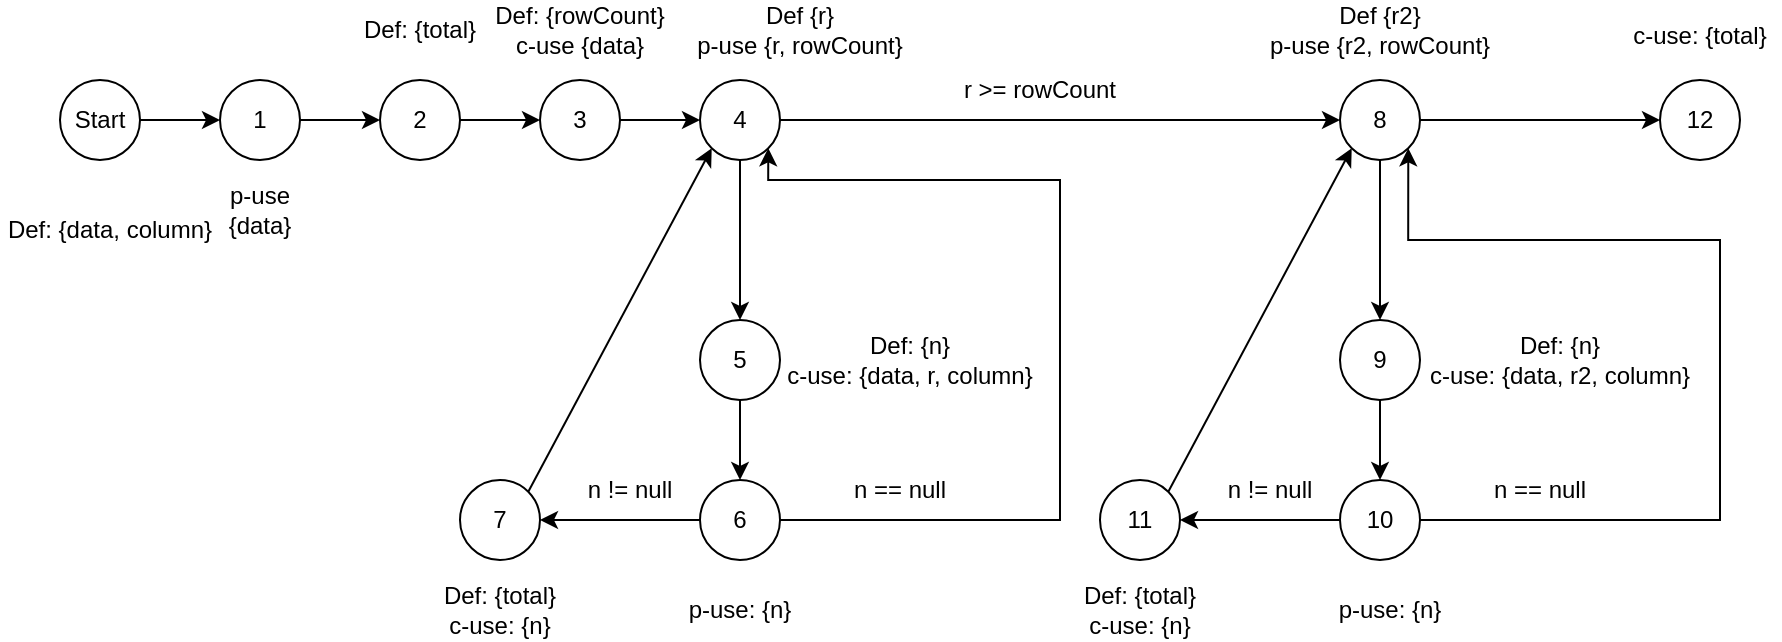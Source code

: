 <mxfile version="24.0.4" type="device">
  <diagram id="yPxyJZ8AM_hMuL3Unpa9" name="simple gitflow">
    <mxGraphModel dx="2074" dy="746" grid="1" gridSize="10" guides="1" tooltips="1" connect="1" arrows="1" fold="1" page="1" pageScale="1" pageWidth="1100" pageHeight="850" math="0" shadow="0">
      <root>
        <mxCell id="0" />
        <mxCell id="1" parent="0" />
        <mxCell id="hXmMG8xP3OP5kjvud1CD-25" style="edgeStyle=orthogonalEdgeStyle;rounded=0;orthogonalLoop=1;jettySize=auto;html=1;exitX=0.5;exitY=1;exitDx=0;exitDy=0;entryX=0.5;entryY=0;entryDx=0;entryDy=0;" edge="1" parent="1" source="hXmMG8xP3OP5kjvud1CD-1" target="hXmMG8xP3OP5kjvud1CD-12">
          <mxGeometry relative="1" as="geometry" />
        </mxCell>
        <mxCell id="hXmMG8xP3OP5kjvud1CD-29" style="edgeStyle=orthogonalEdgeStyle;rounded=0;orthogonalLoop=1;jettySize=auto;html=1;exitX=1;exitY=0.5;exitDx=0;exitDy=0;entryX=0;entryY=0.5;entryDx=0;entryDy=0;" edge="1" parent="1" source="hXmMG8xP3OP5kjvud1CD-1" target="hXmMG8xP3OP5kjvud1CD-15">
          <mxGeometry relative="1" as="geometry" />
        </mxCell>
        <mxCell id="hXmMG8xP3OP5kjvud1CD-1" value="8" style="ellipse;whiteSpace=wrap;html=1;aspect=fixed;" vertex="1" parent="1">
          <mxGeometry x="720" y="200" width="40" height="40" as="geometry" />
        </mxCell>
        <mxCell id="hXmMG8xP3OP5kjvud1CD-17" style="edgeStyle=orthogonalEdgeStyle;rounded=0;orthogonalLoop=1;jettySize=auto;html=1;exitX=1;exitY=0.5;exitDx=0;exitDy=0;entryX=0;entryY=0.5;entryDx=0;entryDy=0;" edge="1" parent="1" source="hXmMG8xP3OP5kjvud1CD-2" target="hXmMG8xP3OP5kjvud1CD-5">
          <mxGeometry relative="1" as="geometry" />
        </mxCell>
        <mxCell id="hXmMG8xP3OP5kjvud1CD-2" value="2" style="ellipse;whiteSpace=wrap;html=1;aspect=fixed;" vertex="1" parent="1">
          <mxGeometry x="240" y="200" width="40" height="40" as="geometry" />
        </mxCell>
        <mxCell id="hXmMG8xP3OP5kjvud1CD-3" value="&lt;div&gt;Def: {data, column}&lt;/div&gt;" style="text;html=1;align=center;verticalAlign=middle;whiteSpace=wrap;rounded=0;" vertex="1" parent="1">
          <mxGeometry x="50" y="260" width="110" height="30" as="geometry" />
        </mxCell>
        <mxCell id="hXmMG8xP3OP5kjvud1CD-18" style="edgeStyle=orthogonalEdgeStyle;rounded=0;orthogonalLoop=1;jettySize=auto;html=1;exitX=1;exitY=0.5;exitDx=0;exitDy=0;" edge="1" parent="1" source="hXmMG8xP3OP5kjvud1CD-5" target="hXmMG8xP3OP5kjvud1CD-6">
          <mxGeometry relative="1" as="geometry" />
        </mxCell>
        <mxCell id="hXmMG8xP3OP5kjvud1CD-5" value="3" style="ellipse;whiteSpace=wrap;html=1;aspect=fixed;" vertex="1" parent="1">
          <mxGeometry x="320" y="200" width="40" height="40" as="geometry" />
        </mxCell>
        <mxCell id="hXmMG8xP3OP5kjvud1CD-19" style="edgeStyle=orthogonalEdgeStyle;rounded=0;orthogonalLoop=1;jettySize=auto;html=1;exitX=0.5;exitY=1;exitDx=0;exitDy=0;entryX=0.5;entryY=0;entryDx=0;entryDy=0;" edge="1" parent="1" source="hXmMG8xP3OP5kjvud1CD-6" target="hXmMG8xP3OP5kjvud1CD-9">
          <mxGeometry relative="1" as="geometry" />
        </mxCell>
        <mxCell id="hXmMG8xP3OP5kjvud1CD-24" style="edgeStyle=orthogonalEdgeStyle;rounded=0;orthogonalLoop=1;jettySize=auto;html=1;exitX=1;exitY=0.5;exitDx=0;exitDy=0;entryX=0;entryY=0.5;entryDx=0;entryDy=0;" edge="1" parent="1" source="hXmMG8xP3OP5kjvud1CD-6" target="hXmMG8xP3OP5kjvud1CD-1">
          <mxGeometry relative="1" as="geometry" />
        </mxCell>
        <mxCell id="hXmMG8xP3OP5kjvud1CD-6" value="4" style="ellipse;whiteSpace=wrap;html=1;aspect=fixed;" vertex="1" parent="1">
          <mxGeometry x="400" y="200" width="40" height="40" as="geometry" />
        </mxCell>
        <mxCell id="hXmMG8xP3OP5kjvud1CD-16" style="edgeStyle=orthogonalEdgeStyle;rounded=0;orthogonalLoop=1;jettySize=auto;html=1;exitX=1;exitY=0.5;exitDx=0;exitDy=0;entryX=0;entryY=0.5;entryDx=0;entryDy=0;" edge="1" parent="1" source="hXmMG8xP3OP5kjvud1CD-7" target="hXmMG8xP3OP5kjvud1CD-2">
          <mxGeometry relative="1" as="geometry" />
        </mxCell>
        <mxCell id="hXmMG8xP3OP5kjvud1CD-7" value="1" style="ellipse;whiteSpace=wrap;html=1;aspect=fixed;" vertex="1" parent="1">
          <mxGeometry x="160" y="200" width="40" height="40" as="geometry" />
        </mxCell>
        <mxCell id="hXmMG8xP3OP5kjvud1CD-20" style="edgeStyle=orthogonalEdgeStyle;rounded=0;orthogonalLoop=1;jettySize=auto;html=1;exitX=0.5;exitY=1;exitDx=0;exitDy=0;entryX=0.5;entryY=0;entryDx=0;entryDy=0;" edge="1" parent="1" source="hXmMG8xP3OP5kjvud1CD-9" target="hXmMG8xP3OP5kjvud1CD-10">
          <mxGeometry relative="1" as="geometry" />
        </mxCell>
        <mxCell id="hXmMG8xP3OP5kjvud1CD-9" value="5" style="ellipse;whiteSpace=wrap;html=1;aspect=fixed;" vertex="1" parent="1">
          <mxGeometry x="400" y="320" width="40" height="40" as="geometry" />
        </mxCell>
        <mxCell id="hXmMG8xP3OP5kjvud1CD-21" style="edgeStyle=orthogonalEdgeStyle;rounded=0;orthogonalLoop=1;jettySize=auto;html=1;exitX=0;exitY=0.5;exitDx=0;exitDy=0;entryX=1;entryY=0.5;entryDx=0;entryDy=0;" edge="1" parent="1" source="hXmMG8xP3OP5kjvud1CD-10" target="hXmMG8xP3OP5kjvud1CD-11">
          <mxGeometry relative="1" as="geometry" />
        </mxCell>
        <mxCell id="hXmMG8xP3OP5kjvud1CD-23" style="edgeStyle=orthogonalEdgeStyle;rounded=0;orthogonalLoop=1;jettySize=auto;html=1;exitX=1;exitY=0.5;exitDx=0;exitDy=0;entryX=1;entryY=1;entryDx=0;entryDy=0;" edge="1" parent="1" source="hXmMG8xP3OP5kjvud1CD-10" target="hXmMG8xP3OP5kjvud1CD-6">
          <mxGeometry relative="1" as="geometry">
            <Array as="points">
              <mxPoint x="580" y="420" />
              <mxPoint x="580" y="250" />
              <mxPoint x="434" y="250" />
            </Array>
          </mxGeometry>
        </mxCell>
        <mxCell id="hXmMG8xP3OP5kjvud1CD-10" value="6" style="ellipse;whiteSpace=wrap;html=1;aspect=fixed;" vertex="1" parent="1">
          <mxGeometry x="400" y="400" width="40" height="40" as="geometry" />
        </mxCell>
        <mxCell id="hXmMG8xP3OP5kjvud1CD-22" style="rounded=0;orthogonalLoop=1;jettySize=auto;html=1;exitX=1;exitY=0;exitDx=0;exitDy=0;entryX=0;entryY=1;entryDx=0;entryDy=0;" edge="1" parent="1" source="hXmMG8xP3OP5kjvud1CD-11" target="hXmMG8xP3OP5kjvud1CD-6">
          <mxGeometry relative="1" as="geometry" />
        </mxCell>
        <mxCell id="hXmMG8xP3OP5kjvud1CD-11" value="7" style="ellipse;whiteSpace=wrap;html=1;aspect=fixed;" vertex="1" parent="1">
          <mxGeometry x="280" y="400" width="40" height="40" as="geometry" />
        </mxCell>
        <mxCell id="hXmMG8xP3OP5kjvud1CD-26" style="edgeStyle=orthogonalEdgeStyle;rounded=0;orthogonalLoop=1;jettySize=auto;html=1;exitX=0.5;exitY=1;exitDx=0;exitDy=0;entryX=0.5;entryY=0;entryDx=0;entryDy=0;" edge="1" parent="1" source="hXmMG8xP3OP5kjvud1CD-12" target="hXmMG8xP3OP5kjvud1CD-13">
          <mxGeometry relative="1" as="geometry" />
        </mxCell>
        <mxCell id="hXmMG8xP3OP5kjvud1CD-12" value="9" style="ellipse;whiteSpace=wrap;html=1;aspect=fixed;" vertex="1" parent="1">
          <mxGeometry x="720" y="320" width="40" height="40" as="geometry" />
        </mxCell>
        <mxCell id="hXmMG8xP3OP5kjvud1CD-27" style="edgeStyle=orthogonalEdgeStyle;rounded=0;orthogonalLoop=1;jettySize=auto;html=1;exitX=0;exitY=0.5;exitDx=0;exitDy=0;entryX=1;entryY=0.5;entryDx=0;entryDy=0;" edge="1" parent="1" source="hXmMG8xP3OP5kjvud1CD-13" target="hXmMG8xP3OP5kjvud1CD-14">
          <mxGeometry relative="1" as="geometry" />
        </mxCell>
        <mxCell id="hXmMG8xP3OP5kjvud1CD-45" style="edgeStyle=orthogonalEdgeStyle;rounded=0;orthogonalLoop=1;jettySize=auto;html=1;exitX=1;exitY=0.5;exitDx=0;exitDy=0;entryX=1;entryY=1;entryDx=0;entryDy=0;" edge="1" parent="1" source="hXmMG8xP3OP5kjvud1CD-13" target="hXmMG8xP3OP5kjvud1CD-1">
          <mxGeometry relative="1" as="geometry">
            <Array as="points">
              <mxPoint x="910" y="420" />
              <mxPoint x="910" y="280" />
              <mxPoint x="754" y="280" />
            </Array>
          </mxGeometry>
        </mxCell>
        <mxCell id="hXmMG8xP3OP5kjvud1CD-13" value="10" style="ellipse;whiteSpace=wrap;html=1;aspect=fixed;" vertex="1" parent="1">
          <mxGeometry x="720" y="400" width="40" height="40" as="geometry" />
        </mxCell>
        <mxCell id="hXmMG8xP3OP5kjvud1CD-28" style="rounded=0;orthogonalLoop=1;jettySize=auto;html=1;exitX=1;exitY=0;exitDx=0;exitDy=0;entryX=0;entryY=1;entryDx=0;entryDy=0;" edge="1" parent="1" source="hXmMG8xP3OP5kjvud1CD-14" target="hXmMG8xP3OP5kjvud1CD-1">
          <mxGeometry relative="1" as="geometry" />
        </mxCell>
        <mxCell id="hXmMG8xP3OP5kjvud1CD-14" value="11" style="ellipse;whiteSpace=wrap;html=1;aspect=fixed;" vertex="1" parent="1">
          <mxGeometry x="600" y="400" width="40" height="40" as="geometry" />
        </mxCell>
        <mxCell id="hXmMG8xP3OP5kjvud1CD-15" value="12" style="ellipse;whiteSpace=wrap;html=1;aspect=fixed;" vertex="1" parent="1">
          <mxGeometry x="880" y="200" width="40" height="40" as="geometry" />
        </mxCell>
        <mxCell id="hXmMG8xP3OP5kjvud1CD-30" value="p-use {data}" style="text;html=1;align=center;verticalAlign=middle;whiteSpace=wrap;rounded=0;" vertex="1" parent="1">
          <mxGeometry x="150" y="250" width="60" height="30" as="geometry" />
        </mxCell>
        <mxCell id="hXmMG8xP3OP5kjvud1CD-31" value="Def: {total}" style="text;html=1;align=center;verticalAlign=middle;whiteSpace=wrap;rounded=0;" vertex="1" parent="1">
          <mxGeometry x="230" y="160" width="60" height="30" as="geometry" />
        </mxCell>
        <mxCell id="hXmMG8xP3OP5kjvud1CD-32" value="Def {r}&lt;div&gt;p-use {r, rowCount}&lt;/div&gt;" style="text;html=1;align=center;verticalAlign=middle;whiteSpace=wrap;rounded=0;" vertex="1" parent="1">
          <mxGeometry x="390" y="160" width="120" height="30" as="geometry" />
        </mxCell>
        <mxCell id="hXmMG8xP3OP5kjvud1CD-34" style="edgeStyle=orthogonalEdgeStyle;rounded=0;orthogonalLoop=1;jettySize=auto;html=1;exitX=1;exitY=0.5;exitDx=0;exitDy=0;entryX=0;entryY=0.5;entryDx=0;entryDy=0;" edge="1" parent="1" source="hXmMG8xP3OP5kjvud1CD-33" target="hXmMG8xP3OP5kjvud1CD-7">
          <mxGeometry relative="1" as="geometry" />
        </mxCell>
        <mxCell id="hXmMG8xP3OP5kjvud1CD-33" value="Start" style="ellipse;whiteSpace=wrap;html=1;aspect=fixed;" vertex="1" parent="1">
          <mxGeometry x="80" y="200" width="40" height="40" as="geometry" />
        </mxCell>
        <mxCell id="hXmMG8xP3OP5kjvud1CD-35" value="Def: {rowCount}&lt;div&gt;c-use {data}&lt;/div&gt;" style="text;html=1;align=center;verticalAlign=middle;whiteSpace=wrap;rounded=0;" vertex="1" parent="1">
          <mxGeometry x="295" y="160" width="90" height="30" as="geometry" />
        </mxCell>
        <mxCell id="hXmMG8xP3OP5kjvud1CD-36" value="Def: {n}&lt;div&gt;c-use: {data, r, column}&lt;/div&gt;" style="text;html=1;align=center;verticalAlign=middle;whiteSpace=wrap;rounded=0;" vertex="1" parent="1">
          <mxGeometry x="440" y="325" width="130" height="30" as="geometry" />
        </mxCell>
        <mxCell id="hXmMG8xP3OP5kjvud1CD-37" value="p-use: {n}" style="text;html=1;align=center;verticalAlign=middle;whiteSpace=wrap;rounded=0;" vertex="1" parent="1">
          <mxGeometry x="385" y="450" width="70" height="30" as="geometry" />
        </mxCell>
        <mxCell id="hXmMG8xP3OP5kjvud1CD-38" value="Def: {total}&lt;div&gt;c-use: {n}&lt;/div&gt;" style="text;html=1;align=center;verticalAlign=middle;whiteSpace=wrap;rounded=0;" vertex="1" parent="1">
          <mxGeometry x="260" y="450" width="80" height="30" as="geometry" />
        </mxCell>
        <mxCell id="hXmMG8xP3OP5kjvud1CD-39" value="n != null" style="text;html=1;align=center;verticalAlign=middle;whiteSpace=wrap;rounded=0;" vertex="1" parent="1">
          <mxGeometry x="340" y="390" width="50" height="30" as="geometry" />
        </mxCell>
        <mxCell id="hXmMG8xP3OP5kjvud1CD-40" value="n == null" style="text;html=1;align=center;verticalAlign=middle;whiteSpace=wrap;rounded=0;" vertex="1" parent="1">
          <mxGeometry x="470" y="390" width="60" height="30" as="geometry" />
        </mxCell>
        <mxCell id="hXmMG8xP3OP5kjvud1CD-42" value="r &amp;gt;= rowCount" style="text;html=1;align=center;verticalAlign=middle;whiteSpace=wrap;rounded=0;" vertex="1" parent="1">
          <mxGeometry x="530" y="190" width="80" height="30" as="geometry" />
        </mxCell>
        <mxCell id="hXmMG8xP3OP5kjvud1CD-43" value="Def {r2}&lt;div&gt;p-use {r2, rowCount}&lt;/div&gt;" style="text;html=1;align=center;verticalAlign=middle;whiteSpace=wrap;rounded=0;" vertex="1" parent="1">
          <mxGeometry x="680" y="160" width="120" height="30" as="geometry" />
        </mxCell>
        <mxCell id="hXmMG8xP3OP5kjvud1CD-44" value="Def: {n}&lt;div&gt;c-use: {data, r2, column}&lt;/div&gt;" style="text;html=1;align=center;verticalAlign=middle;whiteSpace=wrap;rounded=0;" vertex="1" parent="1">
          <mxGeometry x="760" y="325" width="140" height="30" as="geometry" />
        </mxCell>
        <mxCell id="hXmMG8xP3OP5kjvud1CD-46" value="n == null" style="text;html=1;align=center;verticalAlign=middle;whiteSpace=wrap;rounded=0;" vertex="1" parent="1">
          <mxGeometry x="790" y="390" width="60" height="30" as="geometry" />
        </mxCell>
        <mxCell id="hXmMG8xP3OP5kjvud1CD-47" value="n != null" style="text;html=1;align=center;verticalAlign=middle;whiteSpace=wrap;rounded=0;" vertex="1" parent="1">
          <mxGeometry x="660" y="390" width="50" height="30" as="geometry" />
        </mxCell>
        <mxCell id="hXmMG8xP3OP5kjvud1CD-48" value="Def: {total}&lt;div&gt;c-use: {n}&lt;/div&gt;" style="text;html=1;align=center;verticalAlign=middle;whiteSpace=wrap;rounded=0;" vertex="1" parent="1">
          <mxGeometry x="580" y="450" width="80" height="30" as="geometry" />
        </mxCell>
        <mxCell id="hXmMG8xP3OP5kjvud1CD-49" value="p-use: {n}" style="text;html=1;align=center;verticalAlign=middle;whiteSpace=wrap;rounded=0;" vertex="1" parent="1">
          <mxGeometry x="710" y="450" width="70" height="30" as="geometry" />
        </mxCell>
        <mxCell id="hXmMG8xP3OP5kjvud1CD-50" value="c-use: {total}&lt;div&gt;&lt;br&gt;&lt;/div&gt;" style="text;html=1;align=center;verticalAlign=middle;whiteSpace=wrap;rounded=0;" vertex="1" parent="1">
          <mxGeometry x="860" y="170" width="80" height="30" as="geometry" />
        </mxCell>
      </root>
    </mxGraphModel>
  </diagram>
</mxfile>
